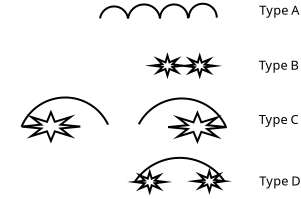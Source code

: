 <?xml version="1.0" encoding="UTF-8"?>
<dia:diagram xmlns:dia="http://www.lysator.liu.se/~alla/dia/">
  <dia:layer name="Background" visible="true" active="true">
    <dia:object type="Geometric - Sharp Eight Point Star" version="1" id="O0">
      <dia:attribute name="obj_pos">
        <dia:point val="5.377,8.842"/>
      </dia:attribute>
      <dia:attribute name="obj_bb">
        <dia:rectangle val="4.862,8.71;8.826,10.406"/>
      </dia:attribute>
      <dia:attribute name="meta">
        <dia:composite type="dict"/>
      </dia:attribute>
      <dia:attribute name="elem_corner">
        <dia:point val="5.377,8.842"/>
      </dia:attribute>
      <dia:attribute name="elem_width">
        <dia:real val="2.934"/>
      </dia:attribute>
      <dia:attribute name="elem_height">
        <dia:real val="1.432"/>
      </dia:attribute>
      <dia:attribute name="line_width">
        <dia:real val="0.1"/>
      </dia:attribute>
      <dia:attribute name="line_colour">
        <dia:color val="#000000"/>
      </dia:attribute>
      <dia:attribute name="fill_colour">
        <dia:color val="#ffffff"/>
      </dia:attribute>
      <dia:attribute name="show_background">
        <dia:boolean val="true"/>
      </dia:attribute>
      <dia:attribute name="line_style">
        <dia:enum val="0"/>
        <dia:real val="1"/>
      </dia:attribute>
      <dia:attribute name="flip_horizontal">
        <dia:boolean val="false"/>
      </dia:attribute>
      <dia:attribute name="flip_vertical">
        <dia:boolean val="false"/>
      </dia:attribute>
      <dia:attribute name="subscale">
        <dia:real val="1"/>
      </dia:attribute>
    </dia:object>
    <dia:object type="Geometric - Sharp Eight Point Star" version="1" id="O1">
      <dia:attribute name="obj_pos">
        <dia:point val="12.701,8.868"/>
      </dia:attribute>
      <dia:attribute name="obj_bb">
        <dia:rectangle val="12.186,8.737;16.15,10.432"/>
      </dia:attribute>
      <dia:attribute name="meta">
        <dia:composite type="dict"/>
      </dia:attribute>
      <dia:attribute name="elem_corner">
        <dia:point val="12.701,8.868"/>
      </dia:attribute>
      <dia:attribute name="elem_width">
        <dia:real val="2.934"/>
      </dia:attribute>
      <dia:attribute name="elem_height">
        <dia:real val="1.432"/>
      </dia:attribute>
      <dia:attribute name="line_width">
        <dia:real val="0.1"/>
      </dia:attribute>
      <dia:attribute name="line_colour">
        <dia:color val="#000000"/>
      </dia:attribute>
      <dia:attribute name="fill_colour">
        <dia:color val="#ffffff"/>
      </dia:attribute>
      <dia:attribute name="show_background">
        <dia:boolean val="true"/>
      </dia:attribute>
      <dia:attribute name="line_style">
        <dia:enum val="0"/>
        <dia:real val="1"/>
      </dia:attribute>
      <dia:attribute name="flip_horizontal">
        <dia:boolean val="false"/>
      </dia:attribute>
      <dia:attribute name="flip_vertical">
        <dia:boolean val="false"/>
      </dia:attribute>
      <dia:attribute name="subscale">
        <dia:real val="1"/>
      </dia:attribute>
    </dia:object>
    <dia:object type="Standard - Arc" version="0" id="O2">
      <dia:attribute name="obj_pos">
        <dia:point val="5.377,9.558"/>
      </dia:attribute>
      <dia:attribute name="obj_bb">
        <dia:rectangle val="5.326,8.054;9.752,9.609"/>
      </dia:attribute>
      <dia:attribute name="conn_endpoints">
        <dia:point val="5.377,9.558"/>
        <dia:point val="9.7,9.461"/>
      </dia:attribute>
      <dia:attribute name="curve_distance">
        <dia:real val="-1.406"/>
      </dia:attribute>
      <dia:connections>
        <dia:connection handle="0" to="O0" connection="0"/>
      </dia:connections>
    </dia:object>
    <dia:object type="Standard - Arc" version="0" id="O3">
      <dia:attribute name="obj_pos">
        <dia:point val="11.238,9.444"/>
      </dia:attribute>
      <dia:attribute name="obj_bb">
        <dia:rectangle val="11.187,8.101;15.635,9.595"/>
      </dia:attribute>
      <dia:attribute name="conn_endpoints">
        <dia:point val="11.238,9.444"/>
        <dia:point val="15.584,9.544"/>
      </dia:attribute>
      <dia:attribute name="curve_distance">
        <dia:real val="-1.342"/>
      </dia:attribute>
    </dia:object>
    <dia:group>
      <dia:object type="Standard - Arc" version="0" id="O4">
        <dia:attribute name="obj_pos">
          <dia:point val="9.3,4.15"/>
        </dia:attribute>
        <dia:attribute name="obj_bb">
          <dia:rectangle val="9.25,3.5;10.75,4.2"/>
        </dia:attribute>
        <dia:attribute name="conn_endpoints">
          <dia:point val="9.3,4.15"/>
          <dia:point val="10.7,4.15"/>
        </dia:attribute>
        <dia:attribute name="curve_distance">
          <dia:real val="-0.6"/>
        </dia:attribute>
      </dia:object>
      <dia:object type="Standard - Arc" version="0" id="O5">
        <dia:attribute name="obj_pos">
          <dia:point val="10.7,4.15"/>
        </dia:attribute>
        <dia:attribute name="obj_bb">
          <dia:rectangle val="10.65,3.4;12.35,4.2"/>
        </dia:attribute>
        <dia:attribute name="conn_endpoints">
          <dia:point val="10.7,4.15"/>
          <dia:point val="12.3,4.15"/>
        </dia:attribute>
        <dia:attribute name="curve_distance">
          <dia:real val="-0.7"/>
        </dia:attribute>
      </dia:object>
      <dia:object type="Standard - Arc" version="0" id="O6">
        <dia:attribute name="obj_pos">
          <dia:point val="12.3,4.15"/>
        </dia:attribute>
        <dia:attribute name="obj_bb">
          <dia:rectangle val="12.25,3.4;13.75,4.2"/>
        </dia:attribute>
        <dia:attribute name="conn_endpoints">
          <dia:point val="12.3,4.15"/>
          <dia:point val="13.7,4.15"/>
        </dia:attribute>
        <dia:attribute name="curve_distance">
          <dia:real val="-0.7"/>
        </dia:attribute>
      </dia:object>
      <dia:object type="Standard - Arc" version="0" id="O7">
        <dia:attribute name="obj_pos">
          <dia:point val="13.738,4.114"/>
        </dia:attribute>
        <dia:attribute name="obj_bb">
          <dia:rectangle val="13.688,3.364;15.188,4.164"/>
        </dia:attribute>
        <dia:attribute name="conn_endpoints">
          <dia:point val="13.738,4.114"/>
          <dia:point val="15.138,4.114"/>
        </dia:attribute>
        <dia:attribute name="curve_distance">
          <dia:real val="-0.7"/>
        </dia:attribute>
      </dia:object>
    </dia:group>
    <dia:object type="Standard - Text" version="1" id="O8">
      <dia:attribute name="obj_pos">
        <dia:point val="17.264,3.964"/>
      </dia:attribute>
      <dia:attribute name="obj_bb">
        <dia:rectangle val="17.264,3.369;19.377,4.116"/>
      </dia:attribute>
      <dia:attribute name="text">
        <dia:composite type="text">
          <dia:attribute name="string">
            <dia:string>#Type A#</dia:string>
          </dia:attribute>
          <dia:attribute name="font">
            <dia:font family="sans" style="0" name="Helvetica"/>
          </dia:attribute>
          <dia:attribute name="height">
            <dia:real val="0.8"/>
          </dia:attribute>
          <dia:attribute name="pos">
            <dia:point val="17.264,3.964"/>
          </dia:attribute>
          <dia:attribute name="color">
            <dia:color val="#000000"/>
          </dia:attribute>
          <dia:attribute name="alignment">
            <dia:enum val="0"/>
          </dia:attribute>
        </dia:composite>
      </dia:attribute>
      <dia:attribute name="valign">
        <dia:enum val="3"/>
      </dia:attribute>
    </dia:object>
    <dia:object type="Standard - Text" version="1" id="O9">
      <dia:attribute name="obj_pos">
        <dia:point val="17.229,6.721"/>
      </dia:attribute>
      <dia:attribute name="obj_bb">
        <dia:rectangle val="17.229,6.126;19.344,6.874"/>
      </dia:attribute>
      <dia:attribute name="text">
        <dia:composite type="text">
          <dia:attribute name="string">
            <dia:string>#Type B#</dia:string>
          </dia:attribute>
          <dia:attribute name="font">
            <dia:font family="sans" style="0" name="Helvetica"/>
          </dia:attribute>
          <dia:attribute name="height">
            <dia:real val="0.8"/>
          </dia:attribute>
          <dia:attribute name="pos">
            <dia:point val="17.229,6.721"/>
          </dia:attribute>
          <dia:attribute name="color">
            <dia:color val="#000000"/>
          </dia:attribute>
          <dia:attribute name="alignment">
            <dia:enum val="0"/>
          </dia:attribute>
        </dia:composite>
      </dia:attribute>
      <dia:attribute name="valign">
        <dia:enum val="3"/>
      </dia:attribute>
    </dia:object>
    <dia:object type="Standard - Text" version="1" id="O10">
      <dia:attribute name="obj_pos">
        <dia:point val="17.247,9.426"/>
      </dia:attribute>
      <dia:attribute name="obj_bb">
        <dia:rectangle val="17.247,8.831;17.247,9.578"/>
      </dia:attribute>
      <dia:attribute name="text">
        <dia:composite type="text">
          <dia:attribute name="string">
            <dia:string>##</dia:string>
          </dia:attribute>
          <dia:attribute name="font">
            <dia:font family="sans" style="0" name="Helvetica"/>
          </dia:attribute>
          <dia:attribute name="height">
            <dia:real val="0.8"/>
          </dia:attribute>
          <dia:attribute name="pos">
            <dia:point val="17.247,9.426"/>
          </dia:attribute>
          <dia:attribute name="color">
            <dia:color val="#000000"/>
          </dia:attribute>
          <dia:attribute name="alignment">
            <dia:enum val="0"/>
          </dia:attribute>
        </dia:composite>
      </dia:attribute>
      <dia:attribute name="valign">
        <dia:enum val="3"/>
      </dia:attribute>
    </dia:object>
    <dia:object type="Standard - Text" version="1" id="O11">
      <dia:attribute name="obj_pos">
        <dia:point val="17.229,9.426"/>
      </dia:attribute>
      <dia:attribute name="obj_bb">
        <dia:rectangle val="17.229,8.831;19.352,9.578"/>
      </dia:attribute>
      <dia:attribute name="text">
        <dia:composite type="text">
          <dia:attribute name="string">
            <dia:string>#Type C#</dia:string>
          </dia:attribute>
          <dia:attribute name="font">
            <dia:font family="sans" style="0" name="Helvetica"/>
          </dia:attribute>
          <dia:attribute name="height">
            <dia:real val="0.8"/>
          </dia:attribute>
          <dia:attribute name="pos">
            <dia:point val="17.229,9.426"/>
          </dia:attribute>
          <dia:attribute name="color">
            <dia:color val="#000000"/>
          </dia:attribute>
          <dia:attribute name="alignment">
            <dia:enum val="0"/>
          </dia:attribute>
        </dia:composite>
      </dia:attribute>
      <dia:attribute name="valign">
        <dia:enum val="3"/>
      </dia:attribute>
    </dia:object>
    <dia:group>
      <dia:object type="Geometric - Sharp Eight Point Star" version="1" id="O12">
        <dia:attribute name="obj_pos">
          <dia:point val="11.918,6.011"/>
        </dia:attribute>
        <dia:attribute name="obj_bb">
          <dia:rectangle val="11.54,5.837;13.8,7.187"/>
        </dia:attribute>
        <dia:attribute name="meta">
          <dia:composite type="dict"/>
        </dia:attribute>
        <dia:attribute name="elem_corner">
          <dia:point val="11.918,6.011"/>
        </dia:attribute>
        <dia:attribute name="elem_width">
          <dia:real val="1.503"/>
        </dia:attribute>
        <dia:attribute name="elem_height">
          <dia:real val="1.001"/>
        </dia:attribute>
        <dia:attribute name="line_width">
          <dia:real val="0.1"/>
        </dia:attribute>
        <dia:attribute name="line_colour">
          <dia:color val="#000000"/>
        </dia:attribute>
        <dia:attribute name="fill_colour">
          <dia:color val="#ffffff"/>
        </dia:attribute>
        <dia:attribute name="show_background">
          <dia:boolean val="true"/>
        </dia:attribute>
        <dia:attribute name="line_style">
          <dia:enum val="0"/>
          <dia:real val="1"/>
        </dia:attribute>
        <dia:attribute name="flip_horizontal">
          <dia:boolean val="false"/>
        </dia:attribute>
        <dia:attribute name="flip_vertical">
          <dia:boolean val="false"/>
        </dia:attribute>
        <dia:attribute name="subscale">
          <dia:real val="1"/>
        </dia:attribute>
      </dia:object>
      <dia:object type="Geometric - Sharp Eight Point Star" version="1" id="O13">
        <dia:attribute name="obj_pos">
          <dia:point val="13.532,6.023"/>
        </dia:attribute>
        <dia:attribute name="obj_bb">
          <dia:rectangle val="13.154,5.849;15.413,7.198"/>
        </dia:attribute>
        <dia:attribute name="meta">
          <dia:composite type="dict"/>
        </dia:attribute>
        <dia:attribute name="elem_corner">
          <dia:point val="13.532,6.023"/>
        </dia:attribute>
        <dia:attribute name="elem_width">
          <dia:real val="1.503"/>
        </dia:attribute>
        <dia:attribute name="elem_height">
          <dia:real val="1.001"/>
        </dia:attribute>
        <dia:attribute name="line_width">
          <dia:real val="0.1"/>
        </dia:attribute>
        <dia:attribute name="line_colour">
          <dia:color val="#000000"/>
        </dia:attribute>
        <dia:attribute name="fill_colour">
          <dia:color val="#ffffff"/>
        </dia:attribute>
        <dia:attribute name="show_background">
          <dia:boolean val="true"/>
        </dia:attribute>
        <dia:attribute name="line_style">
          <dia:enum val="0"/>
          <dia:real val="1"/>
        </dia:attribute>
        <dia:attribute name="flip_horizontal">
          <dia:boolean val="false"/>
        </dia:attribute>
        <dia:attribute name="flip_vertical">
          <dia:boolean val="false"/>
        </dia:attribute>
        <dia:attribute name="subscale">
          <dia:real val="1"/>
        </dia:attribute>
      </dia:object>
    </dia:group>
    <dia:object type="Standard - Text" version="1" id="O14">
      <dia:attribute name="obj_pos">
        <dia:point val="17.256,12.507"/>
      </dia:attribute>
      <dia:attribute name="obj_bb">
        <dia:rectangle val="17.256,11.912;19.423,12.66"/>
      </dia:attribute>
      <dia:attribute name="text">
        <dia:composite type="text">
          <dia:attribute name="string">
            <dia:string>#Type D#</dia:string>
          </dia:attribute>
          <dia:attribute name="font">
            <dia:font family="sans" style="0" name="Helvetica"/>
          </dia:attribute>
          <dia:attribute name="height">
            <dia:real val="0.8"/>
          </dia:attribute>
          <dia:attribute name="pos">
            <dia:point val="17.256,12.507"/>
          </dia:attribute>
          <dia:attribute name="color">
            <dia:color val="#000000"/>
          </dia:attribute>
          <dia:attribute name="alignment">
            <dia:enum val="0"/>
          </dia:attribute>
        </dia:composite>
      </dia:attribute>
      <dia:attribute name="valign">
        <dia:enum val="3"/>
      </dia:attribute>
    </dia:object>
    <dia:object type="Standard - Text" version="1" id="O15">
      <dia:attribute name="obj_pos">
        <dia:point val="17.38,16.878"/>
      </dia:attribute>
      <dia:attribute name="obj_bb">
        <dia:rectangle val="17.38,16.283;17.38,17.031"/>
      </dia:attribute>
      <dia:attribute name="text">
        <dia:composite type="text">
          <dia:attribute name="string">
            <dia:string>##</dia:string>
          </dia:attribute>
          <dia:attribute name="font">
            <dia:font family="sans" style="0" name="Helvetica"/>
          </dia:attribute>
          <dia:attribute name="height">
            <dia:real val="0.8"/>
          </dia:attribute>
          <dia:attribute name="pos">
            <dia:point val="17.38,16.878"/>
          </dia:attribute>
          <dia:attribute name="color">
            <dia:color val="#000000"/>
          </dia:attribute>
          <dia:attribute name="alignment">
            <dia:enum val="0"/>
          </dia:attribute>
        </dia:composite>
      </dia:attribute>
      <dia:attribute name="valign">
        <dia:enum val="3"/>
      </dia:attribute>
    </dia:object>
    <dia:group>
      <dia:object type="Geometric - Sharp Eight Point Star" version="1" id="O16">
        <dia:attribute name="obj_pos">
          <dia:point val="11.032,11.826"/>
        </dia:attribute>
        <dia:attribute name="obj_bb">
          <dia:rectangle val="10.654,11.652;12.914,13.002"/>
        </dia:attribute>
        <dia:attribute name="meta">
          <dia:composite type="dict"/>
        </dia:attribute>
        <dia:attribute name="elem_corner">
          <dia:point val="11.032,11.826"/>
        </dia:attribute>
        <dia:attribute name="elem_width">
          <dia:real val="1.503"/>
        </dia:attribute>
        <dia:attribute name="elem_height">
          <dia:real val="1.001"/>
        </dia:attribute>
        <dia:attribute name="line_width">
          <dia:real val="0.1"/>
        </dia:attribute>
        <dia:attribute name="line_colour">
          <dia:color val="#000000"/>
        </dia:attribute>
        <dia:attribute name="fill_colour">
          <dia:color val="#ffffff"/>
        </dia:attribute>
        <dia:attribute name="show_background">
          <dia:boolean val="true"/>
        </dia:attribute>
        <dia:attribute name="line_style">
          <dia:enum val="0"/>
          <dia:real val="1"/>
        </dia:attribute>
        <dia:attribute name="flip_horizontal">
          <dia:boolean val="false"/>
        </dia:attribute>
        <dia:attribute name="flip_vertical">
          <dia:boolean val="false"/>
        </dia:attribute>
        <dia:attribute name="subscale">
          <dia:real val="1"/>
        </dia:attribute>
      </dia:object>
      <dia:object type="Geometric - Sharp Eight Point Star" version="1" id="O17">
        <dia:attribute name="obj_pos">
          <dia:point val="14.015,11.789"/>
        </dia:attribute>
        <dia:attribute name="obj_bb">
          <dia:rectangle val="13.636,11.615;15.896,12.964"/>
        </dia:attribute>
        <dia:attribute name="meta">
          <dia:composite type="dict"/>
        </dia:attribute>
        <dia:attribute name="elem_corner">
          <dia:point val="14.015,11.789"/>
        </dia:attribute>
        <dia:attribute name="elem_width">
          <dia:real val="1.503"/>
        </dia:attribute>
        <dia:attribute name="elem_height">
          <dia:real val="1.001"/>
        </dia:attribute>
        <dia:attribute name="line_width">
          <dia:real val="0.1"/>
        </dia:attribute>
        <dia:attribute name="line_colour">
          <dia:color val="#000000"/>
        </dia:attribute>
        <dia:attribute name="fill_colour">
          <dia:color val="#ffffff"/>
        </dia:attribute>
        <dia:attribute name="show_background">
          <dia:boolean val="true"/>
        </dia:attribute>
        <dia:attribute name="line_style">
          <dia:enum val="0"/>
          <dia:real val="1"/>
        </dia:attribute>
        <dia:attribute name="flip_horizontal">
          <dia:boolean val="false"/>
        </dia:attribute>
        <dia:attribute name="flip_vertical">
          <dia:boolean val="false"/>
        </dia:attribute>
        <dia:attribute name="subscale">
          <dia:real val="1"/>
        </dia:attribute>
      </dia:object>
      <dia:object type="Standard - Arc" version="0" id="O18">
        <dia:attribute name="obj_pos">
          <dia:point val="11.032,12.327"/>
        </dia:attribute>
        <dia:attribute name="obj_bb">
          <dia:rectangle val="10.982,11.071;15.568,12.377"/>
        </dia:attribute>
        <dia:attribute name="conn_endpoints">
          <dia:point val="11.032,12.327"/>
          <dia:point val="15.517,12.29"/>
        </dia:attribute>
        <dia:attribute name="curve_distance">
          <dia:real val="-1.187"/>
        </dia:attribute>
        <dia:connections>
          <dia:connection handle="0" to="O16" connection="0"/>
          <dia:connection handle="1" to="O17" connection="8"/>
        </dia:connections>
      </dia:object>
    </dia:group>
  </dia:layer>
</dia:diagram>

